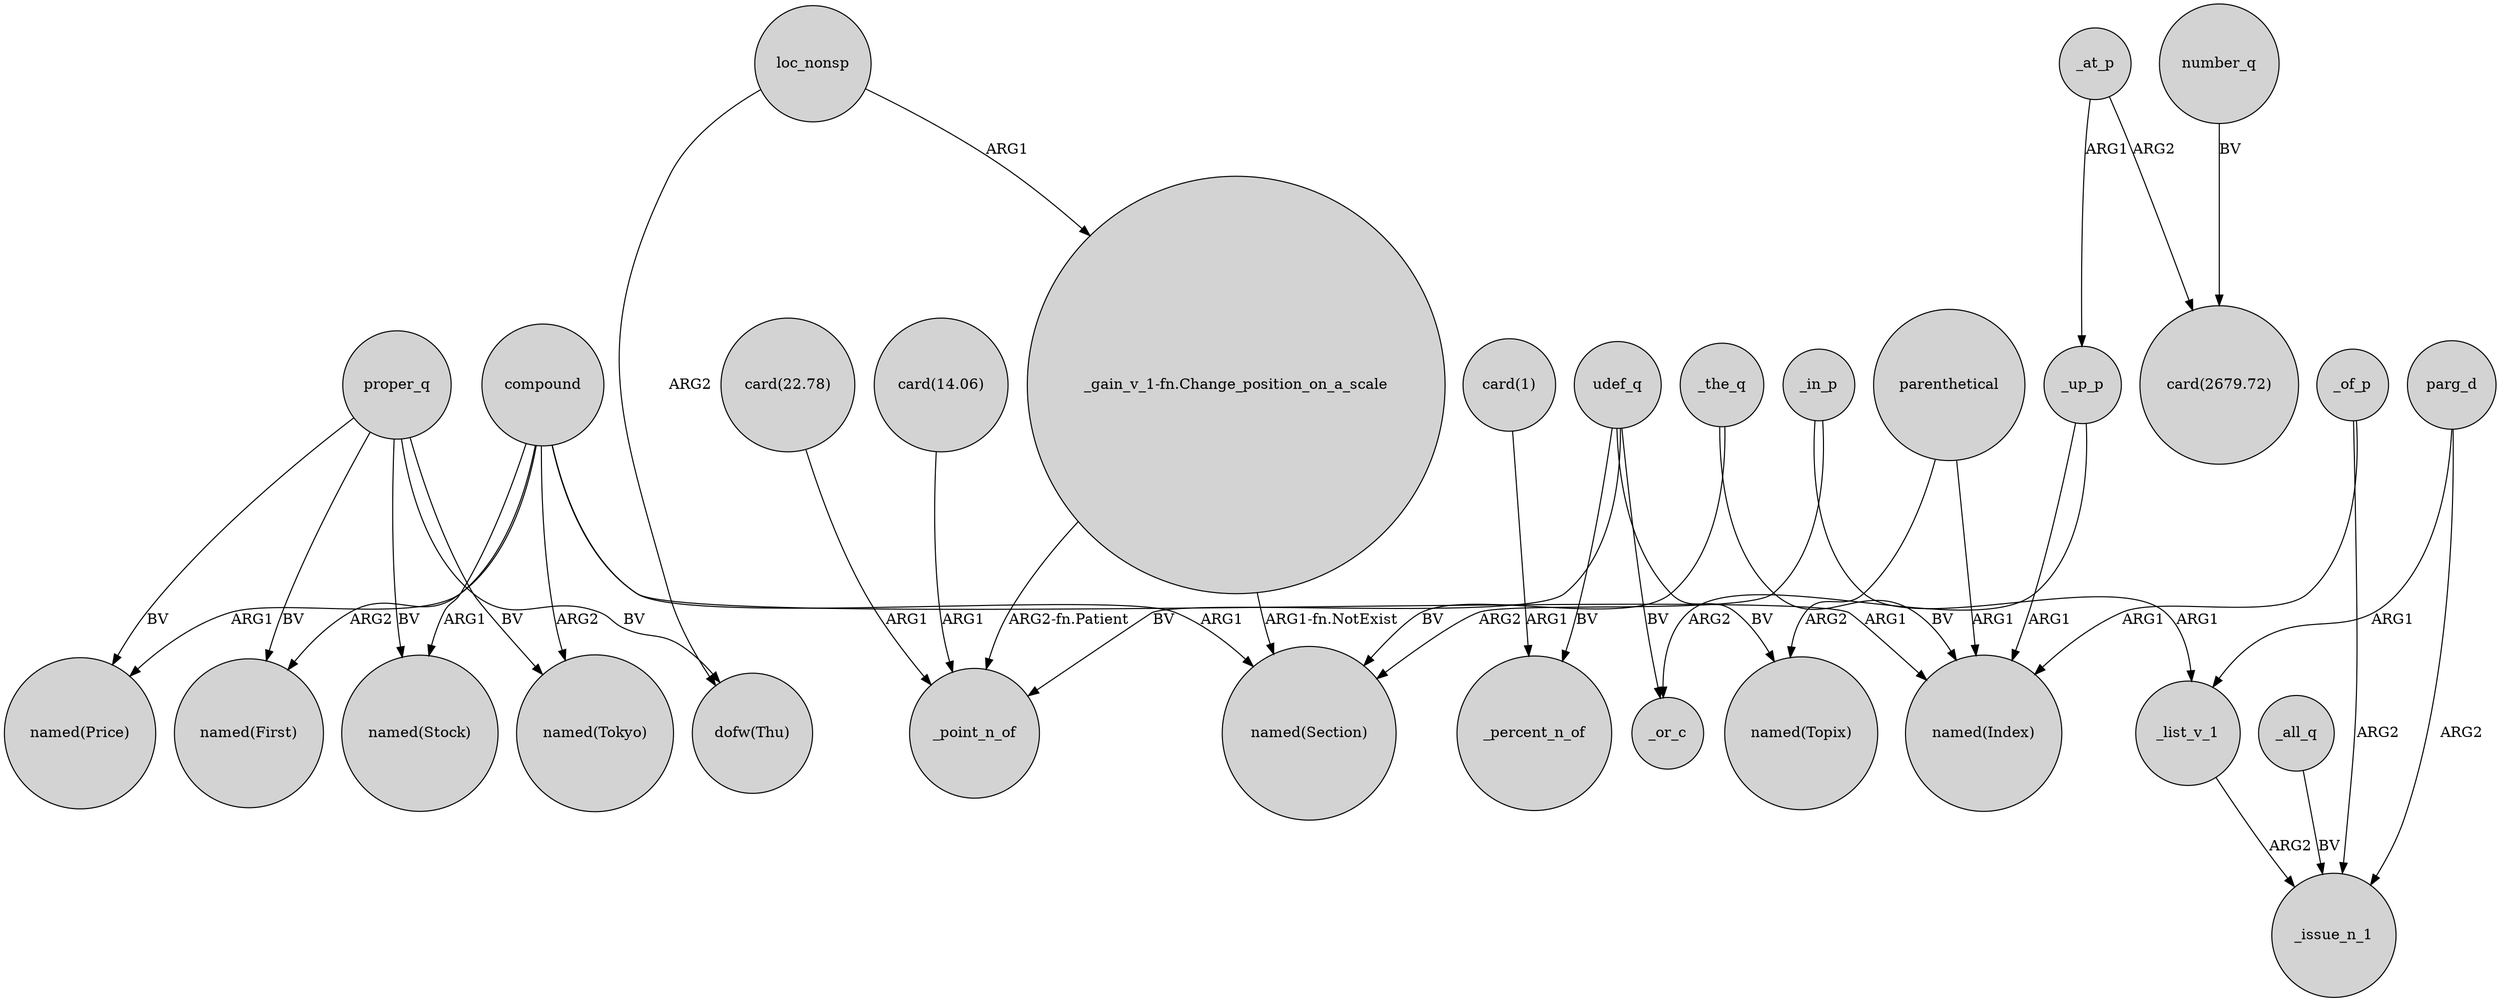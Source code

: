 digraph {
	node [shape=circle style=filled]
	compound -> "named(Tokyo)" [label=ARG2]
	"card(1)" -> _percent_n_of [label=ARG1]
	_list_v_1 -> _issue_n_1 [label=ARG2]
	_up_p -> _or_c [label=ARG2]
	"card(22.78)" -> _point_n_of [label=ARG1]
	_of_p -> _issue_n_1 [label=ARG2]
	parenthetical -> "named(Topix)" [label=ARG2]
	compound -> "named(Index)" [label=ARG1]
	proper_q -> "named(Stock)" [label=BV]
	_the_q -> "named(Section)" [label=BV]
	proper_q -> "named(First)" [label=BV]
	parg_d -> _list_v_1 [label=ARG1]
	compound -> "named(First)" [label=ARG2]
	"_gain_v_1-fn.Change_position_on_a_scale" -> "named(Section)" [label="ARG1-fn.NotExist"]
	_of_p -> "named(Index)" [label=ARG1]
	proper_q -> "named(Tokyo)" [label=BV]
	udef_q -> _or_c [label=BV]
	proper_q -> "named(Price)" [label=BV]
	udef_q -> "named(Topix)" [label=BV]
	number_q -> "card(2679.72)" [label=BV]
	"card(14.06)" -> _point_n_of [label=ARG1]
	_at_p -> _up_p [label=ARG1]
	loc_nonsp -> "_gain_v_1-fn.Change_position_on_a_scale" [label=ARG1]
	_the_q -> "named(Index)" [label=BV]
	proper_q -> "dofw(Thu)" [label=BV]
	loc_nonsp -> "dofw(Thu)" [label=ARG2]
	_at_p -> "card(2679.72)" [label=ARG2]
	"_gain_v_1-fn.Change_position_on_a_scale" -> _point_n_of [label="ARG2-fn.Patient"]
	compound -> "named(Stock)" [label=ARG1]
	parg_d -> _issue_n_1 [label=ARG2]
	_all_q -> _issue_n_1 [label=BV]
	parenthetical -> "named(Index)" [label=ARG1]
	udef_q -> _percent_n_of [label=BV]
	_up_p -> "named(Index)" [label=ARG1]
	_in_p -> _list_v_1 [label=ARG1]
	compound -> "named(Section)" [label=ARG1]
	_in_p -> "named(Section)" [label=ARG2]
	udef_q -> _point_n_of [label=BV]
	compound -> "named(Price)" [label=ARG1]
}
